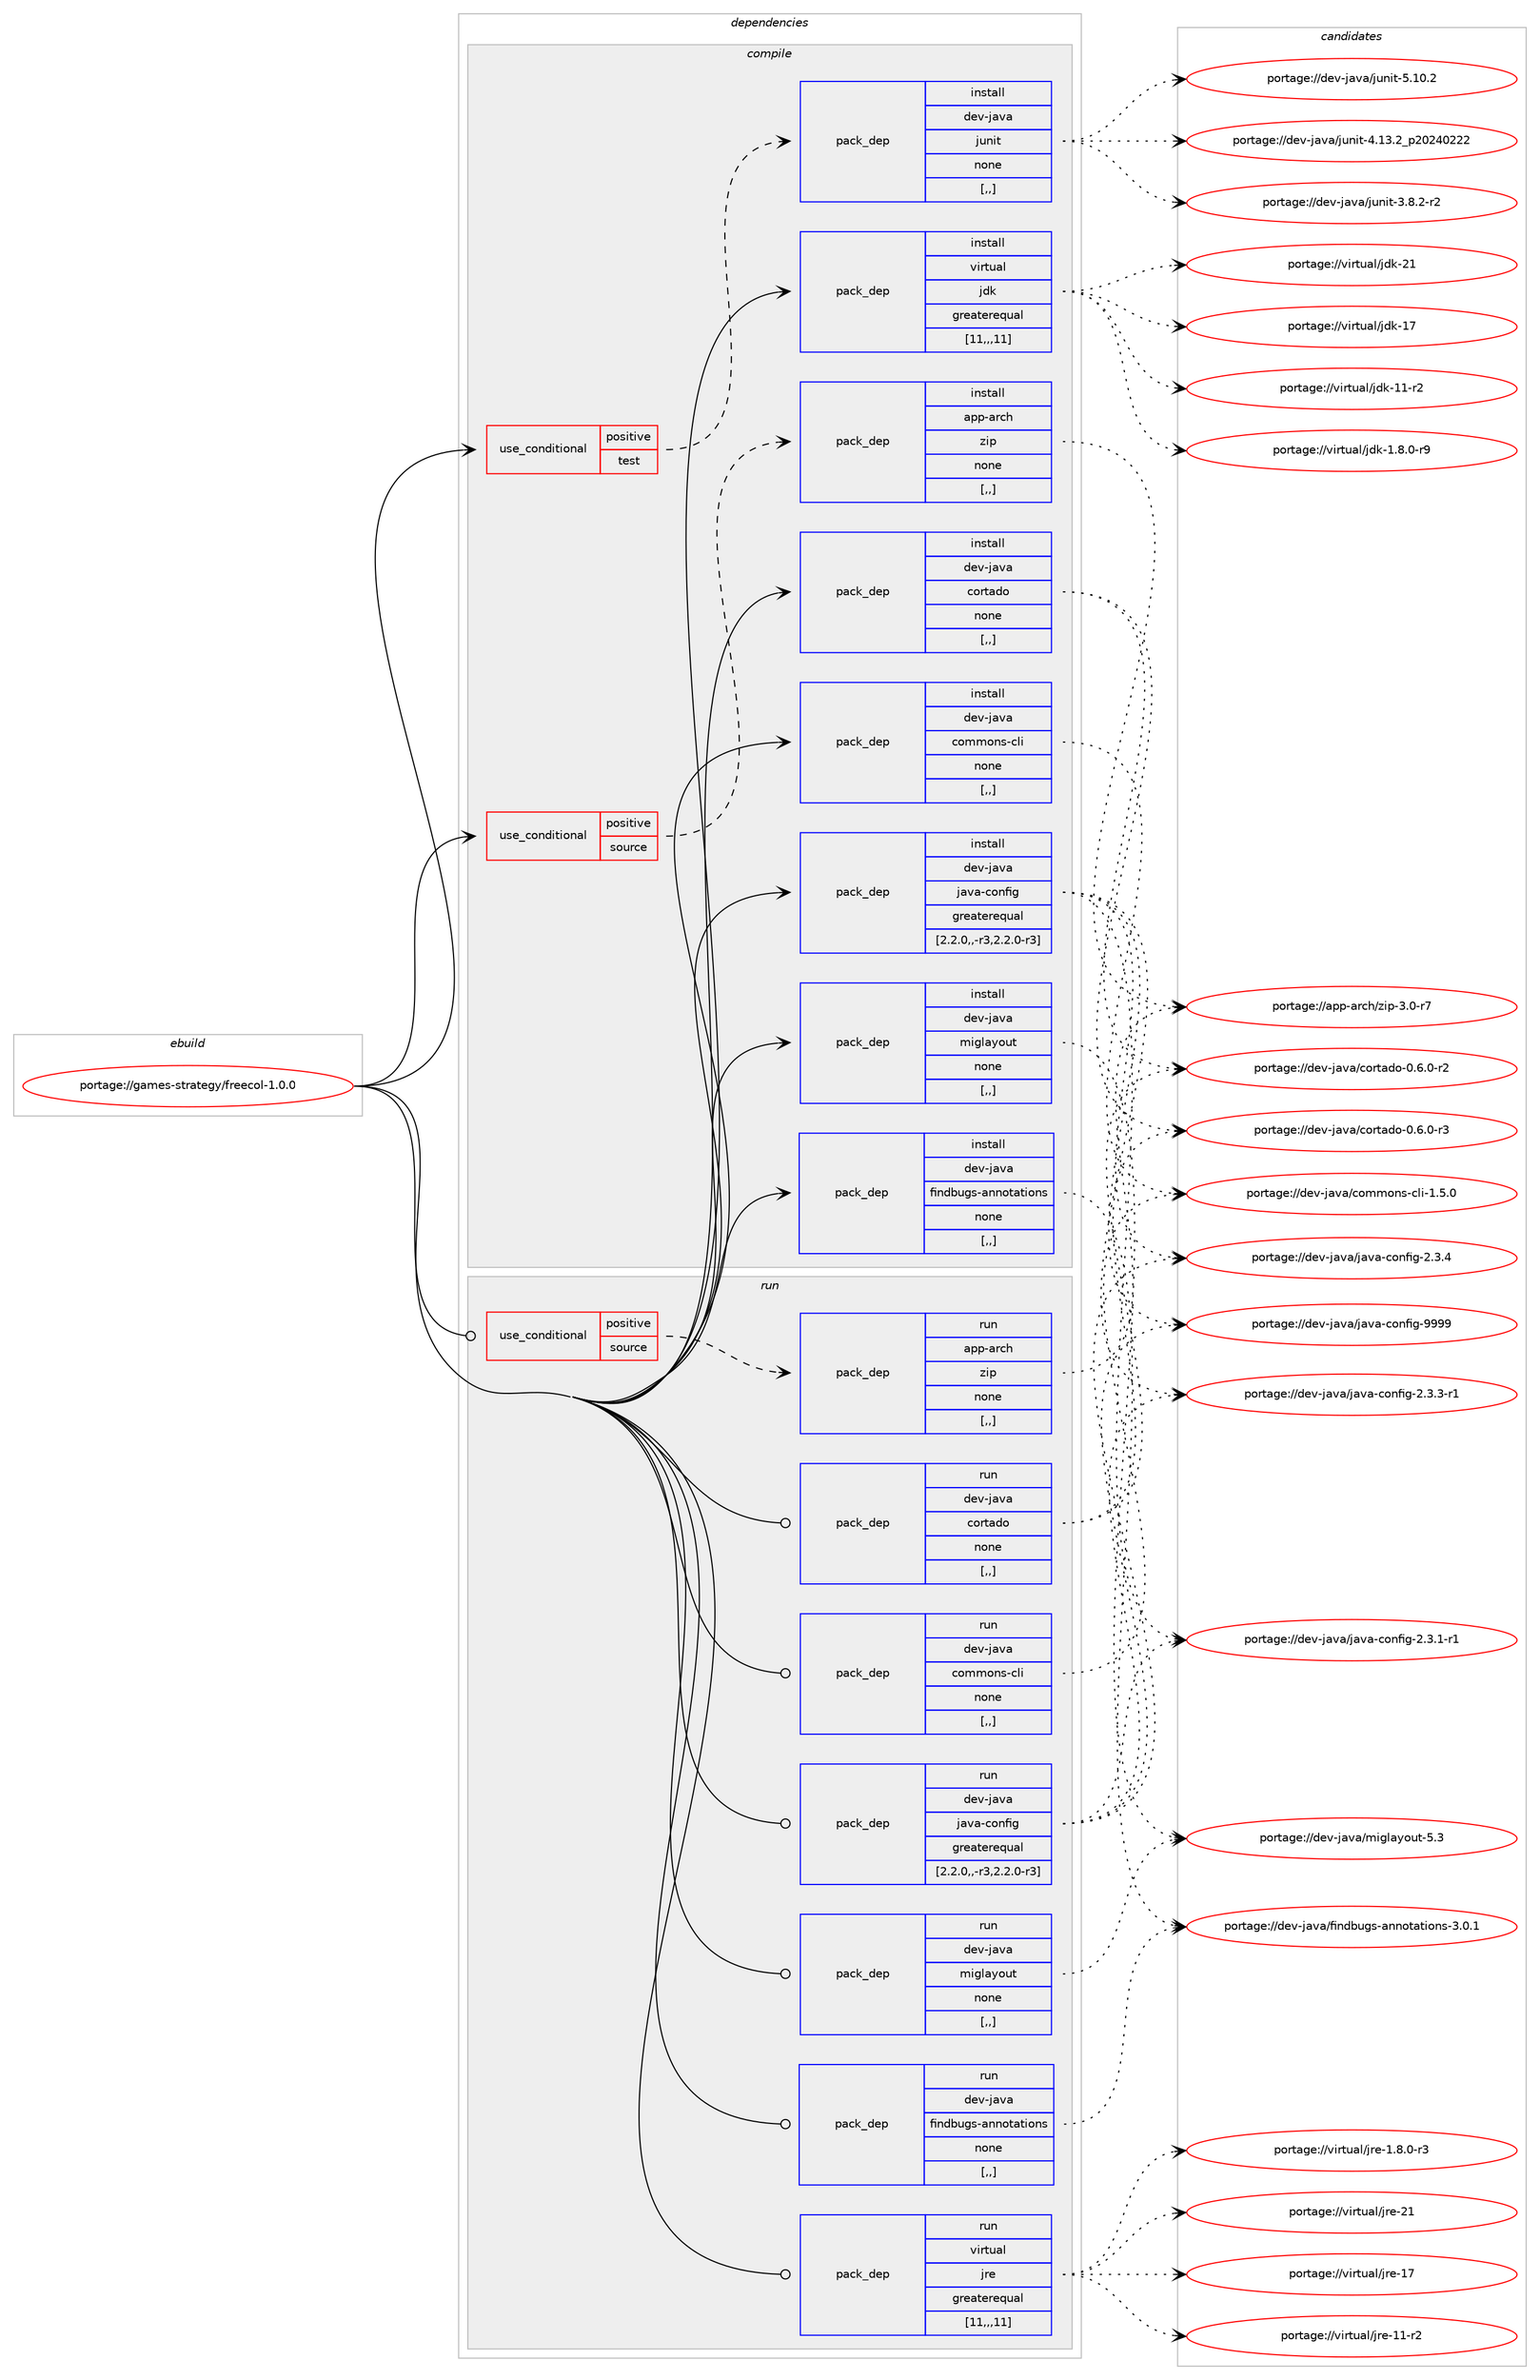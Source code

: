 digraph prolog {

# *************
# Graph options
# *************

newrank=true;
concentrate=true;
compound=true;
graph [rankdir=LR,fontname=Helvetica,fontsize=10,ranksep=1.5];#, ranksep=2.5, nodesep=0.2];
edge  [arrowhead=vee];
node  [fontname=Helvetica,fontsize=10];

# **********
# The ebuild
# **********

subgraph cluster_leftcol {
color=gray;
label=<<i>ebuild</i>>;
id [label="portage://games-strategy/freecol-1.0.0", color=red, width=4, href="../games-strategy/freecol-1.0.0.svg"];
}

# ****************
# The dependencies
# ****************

subgraph cluster_midcol {
color=gray;
label=<<i>dependencies</i>>;
subgraph cluster_compile {
fillcolor="#eeeeee";
style=filled;
label=<<i>compile</i>>;
subgraph cond64666 {
dependency233928 [label=<<TABLE BORDER="0" CELLBORDER="1" CELLSPACING="0" CELLPADDING="4"><TR><TD ROWSPAN="3" CELLPADDING="10">use_conditional</TD></TR><TR><TD>positive</TD></TR><TR><TD>source</TD></TR></TABLE>>, shape=none, color=red];
subgraph pack167720 {
dependency233929 [label=<<TABLE BORDER="0" CELLBORDER="1" CELLSPACING="0" CELLPADDING="4" WIDTH="220"><TR><TD ROWSPAN="6" CELLPADDING="30">pack_dep</TD></TR><TR><TD WIDTH="110">install</TD></TR><TR><TD>app-arch</TD></TR><TR><TD>zip</TD></TR><TR><TD>none</TD></TR><TR><TD>[,,]</TD></TR></TABLE>>, shape=none, color=blue];
}
dependency233928:e -> dependency233929:w [weight=20,style="dashed",arrowhead="vee"];
}
id:e -> dependency233928:w [weight=20,style="solid",arrowhead="vee"];
subgraph cond64667 {
dependency233930 [label=<<TABLE BORDER="0" CELLBORDER="1" CELLSPACING="0" CELLPADDING="4"><TR><TD ROWSPAN="3" CELLPADDING="10">use_conditional</TD></TR><TR><TD>positive</TD></TR><TR><TD>test</TD></TR></TABLE>>, shape=none, color=red];
subgraph pack167721 {
dependency233931 [label=<<TABLE BORDER="0" CELLBORDER="1" CELLSPACING="0" CELLPADDING="4" WIDTH="220"><TR><TD ROWSPAN="6" CELLPADDING="30">pack_dep</TD></TR><TR><TD WIDTH="110">install</TD></TR><TR><TD>dev-java</TD></TR><TR><TD>junit</TD></TR><TR><TD>none</TD></TR><TR><TD>[,,]</TD></TR></TABLE>>, shape=none, color=blue];
}
dependency233930:e -> dependency233931:w [weight=20,style="dashed",arrowhead="vee"];
}
id:e -> dependency233930:w [weight=20,style="solid",arrowhead="vee"];
subgraph pack167722 {
dependency233932 [label=<<TABLE BORDER="0" CELLBORDER="1" CELLSPACING="0" CELLPADDING="4" WIDTH="220"><TR><TD ROWSPAN="6" CELLPADDING="30">pack_dep</TD></TR><TR><TD WIDTH="110">install</TD></TR><TR><TD>dev-java</TD></TR><TR><TD>commons-cli</TD></TR><TR><TD>none</TD></TR><TR><TD>[,,]</TD></TR></TABLE>>, shape=none, color=blue];
}
id:e -> dependency233932:w [weight=20,style="solid",arrowhead="vee"];
subgraph pack167723 {
dependency233933 [label=<<TABLE BORDER="0" CELLBORDER="1" CELLSPACING="0" CELLPADDING="4" WIDTH="220"><TR><TD ROWSPAN="6" CELLPADDING="30">pack_dep</TD></TR><TR><TD WIDTH="110">install</TD></TR><TR><TD>dev-java</TD></TR><TR><TD>cortado</TD></TR><TR><TD>none</TD></TR><TR><TD>[,,]</TD></TR></TABLE>>, shape=none, color=blue];
}
id:e -> dependency233933:w [weight=20,style="solid",arrowhead="vee"];
subgraph pack167724 {
dependency233934 [label=<<TABLE BORDER="0" CELLBORDER="1" CELLSPACING="0" CELLPADDING="4" WIDTH="220"><TR><TD ROWSPAN="6" CELLPADDING="30">pack_dep</TD></TR><TR><TD WIDTH="110">install</TD></TR><TR><TD>dev-java</TD></TR><TR><TD>findbugs-annotations</TD></TR><TR><TD>none</TD></TR><TR><TD>[,,]</TD></TR></TABLE>>, shape=none, color=blue];
}
id:e -> dependency233934:w [weight=20,style="solid",arrowhead="vee"];
subgraph pack167725 {
dependency233935 [label=<<TABLE BORDER="0" CELLBORDER="1" CELLSPACING="0" CELLPADDING="4" WIDTH="220"><TR><TD ROWSPAN="6" CELLPADDING="30">pack_dep</TD></TR><TR><TD WIDTH="110">install</TD></TR><TR><TD>dev-java</TD></TR><TR><TD>java-config</TD></TR><TR><TD>greaterequal</TD></TR><TR><TD>[2.2.0,,-r3,2.2.0-r3]</TD></TR></TABLE>>, shape=none, color=blue];
}
id:e -> dependency233935:w [weight=20,style="solid",arrowhead="vee"];
subgraph pack167726 {
dependency233936 [label=<<TABLE BORDER="0" CELLBORDER="1" CELLSPACING="0" CELLPADDING="4" WIDTH="220"><TR><TD ROWSPAN="6" CELLPADDING="30">pack_dep</TD></TR><TR><TD WIDTH="110">install</TD></TR><TR><TD>dev-java</TD></TR><TR><TD>miglayout</TD></TR><TR><TD>none</TD></TR><TR><TD>[,,]</TD></TR></TABLE>>, shape=none, color=blue];
}
id:e -> dependency233936:w [weight=20,style="solid",arrowhead="vee"];
subgraph pack167727 {
dependency233937 [label=<<TABLE BORDER="0" CELLBORDER="1" CELLSPACING="0" CELLPADDING="4" WIDTH="220"><TR><TD ROWSPAN="6" CELLPADDING="30">pack_dep</TD></TR><TR><TD WIDTH="110">install</TD></TR><TR><TD>virtual</TD></TR><TR><TD>jdk</TD></TR><TR><TD>greaterequal</TD></TR><TR><TD>[11,,,11]</TD></TR></TABLE>>, shape=none, color=blue];
}
id:e -> dependency233937:w [weight=20,style="solid",arrowhead="vee"];
}
subgraph cluster_compileandrun {
fillcolor="#eeeeee";
style=filled;
label=<<i>compile and run</i>>;
}
subgraph cluster_run {
fillcolor="#eeeeee";
style=filled;
label=<<i>run</i>>;
subgraph cond64668 {
dependency233938 [label=<<TABLE BORDER="0" CELLBORDER="1" CELLSPACING="0" CELLPADDING="4"><TR><TD ROWSPAN="3" CELLPADDING="10">use_conditional</TD></TR><TR><TD>positive</TD></TR><TR><TD>source</TD></TR></TABLE>>, shape=none, color=red];
subgraph pack167728 {
dependency233939 [label=<<TABLE BORDER="0" CELLBORDER="1" CELLSPACING="0" CELLPADDING="4" WIDTH="220"><TR><TD ROWSPAN="6" CELLPADDING="30">pack_dep</TD></TR><TR><TD WIDTH="110">run</TD></TR><TR><TD>app-arch</TD></TR><TR><TD>zip</TD></TR><TR><TD>none</TD></TR><TR><TD>[,,]</TD></TR></TABLE>>, shape=none, color=blue];
}
dependency233938:e -> dependency233939:w [weight=20,style="dashed",arrowhead="vee"];
}
id:e -> dependency233938:w [weight=20,style="solid",arrowhead="odot"];
subgraph pack167729 {
dependency233940 [label=<<TABLE BORDER="0" CELLBORDER="1" CELLSPACING="0" CELLPADDING="4" WIDTH="220"><TR><TD ROWSPAN="6" CELLPADDING="30">pack_dep</TD></TR><TR><TD WIDTH="110">run</TD></TR><TR><TD>dev-java</TD></TR><TR><TD>commons-cli</TD></TR><TR><TD>none</TD></TR><TR><TD>[,,]</TD></TR></TABLE>>, shape=none, color=blue];
}
id:e -> dependency233940:w [weight=20,style="solid",arrowhead="odot"];
subgraph pack167730 {
dependency233941 [label=<<TABLE BORDER="0" CELLBORDER="1" CELLSPACING="0" CELLPADDING="4" WIDTH="220"><TR><TD ROWSPAN="6" CELLPADDING="30">pack_dep</TD></TR><TR><TD WIDTH="110">run</TD></TR><TR><TD>dev-java</TD></TR><TR><TD>cortado</TD></TR><TR><TD>none</TD></TR><TR><TD>[,,]</TD></TR></TABLE>>, shape=none, color=blue];
}
id:e -> dependency233941:w [weight=20,style="solid",arrowhead="odot"];
subgraph pack167731 {
dependency233942 [label=<<TABLE BORDER="0" CELLBORDER="1" CELLSPACING="0" CELLPADDING="4" WIDTH="220"><TR><TD ROWSPAN="6" CELLPADDING="30">pack_dep</TD></TR><TR><TD WIDTH="110">run</TD></TR><TR><TD>dev-java</TD></TR><TR><TD>findbugs-annotations</TD></TR><TR><TD>none</TD></TR><TR><TD>[,,]</TD></TR></TABLE>>, shape=none, color=blue];
}
id:e -> dependency233942:w [weight=20,style="solid",arrowhead="odot"];
subgraph pack167732 {
dependency233943 [label=<<TABLE BORDER="0" CELLBORDER="1" CELLSPACING="0" CELLPADDING="4" WIDTH="220"><TR><TD ROWSPAN="6" CELLPADDING="30">pack_dep</TD></TR><TR><TD WIDTH="110">run</TD></TR><TR><TD>dev-java</TD></TR><TR><TD>java-config</TD></TR><TR><TD>greaterequal</TD></TR><TR><TD>[2.2.0,,-r3,2.2.0-r3]</TD></TR></TABLE>>, shape=none, color=blue];
}
id:e -> dependency233943:w [weight=20,style="solid",arrowhead="odot"];
subgraph pack167733 {
dependency233944 [label=<<TABLE BORDER="0" CELLBORDER="1" CELLSPACING="0" CELLPADDING="4" WIDTH="220"><TR><TD ROWSPAN="6" CELLPADDING="30">pack_dep</TD></TR><TR><TD WIDTH="110">run</TD></TR><TR><TD>dev-java</TD></TR><TR><TD>miglayout</TD></TR><TR><TD>none</TD></TR><TR><TD>[,,]</TD></TR></TABLE>>, shape=none, color=blue];
}
id:e -> dependency233944:w [weight=20,style="solid",arrowhead="odot"];
subgraph pack167734 {
dependency233945 [label=<<TABLE BORDER="0" CELLBORDER="1" CELLSPACING="0" CELLPADDING="4" WIDTH="220"><TR><TD ROWSPAN="6" CELLPADDING="30">pack_dep</TD></TR><TR><TD WIDTH="110">run</TD></TR><TR><TD>virtual</TD></TR><TR><TD>jre</TD></TR><TR><TD>greaterequal</TD></TR><TR><TD>[11,,,11]</TD></TR></TABLE>>, shape=none, color=blue];
}
id:e -> dependency233945:w [weight=20,style="solid",arrowhead="odot"];
}
}

# **************
# The candidates
# **************

subgraph cluster_choices {
rank=same;
color=gray;
label=<<i>candidates</i>>;

subgraph choice167720 {
color=black;
nodesep=1;
choice9711211245971149910447122105112455146484511455 [label="portage://app-arch/zip-3.0-r7", color=red, width=4,href="../app-arch/zip-3.0-r7.svg"];
dependency233929:e -> choice9711211245971149910447122105112455146484511455:w [style=dotted,weight="100"];
}
subgraph choice167721 {
color=black;
nodesep=1;
choice1001011184510697118974710611711010511645534649484650 [label="portage://dev-java/junit-5.10.2", color=red, width=4,href="../dev-java/junit-5.10.2.svg"];
choice1001011184510697118974710611711010511645524649514650951125048505248505050 [label="portage://dev-java/junit-4.13.2_p20240222", color=red, width=4,href="../dev-java/junit-4.13.2_p20240222.svg"];
choice100101118451069711897471061171101051164551465646504511450 [label="portage://dev-java/junit-3.8.2-r2", color=red, width=4,href="../dev-java/junit-3.8.2-r2.svg"];
dependency233931:e -> choice1001011184510697118974710611711010511645534649484650:w [style=dotted,weight="100"];
dependency233931:e -> choice1001011184510697118974710611711010511645524649514650951125048505248505050:w [style=dotted,weight="100"];
dependency233931:e -> choice100101118451069711897471061171101051164551465646504511450:w [style=dotted,weight="100"];
}
subgraph choice167722 {
color=black;
nodesep=1;
choice10010111845106971189747991111091091111101154599108105454946534648 [label="portage://dev-java/commons-cli-1.5.0", color=red, width=4,href="../dev-java/commons-cli-1.5.0.svg"];
dependency233932:e -> choice10010111845106971189747991111091091111101154599108105454946534648:w [style=dotted,weight="100"];
}
subgraph choice167723 {
color=black;
nodesep=1;
choice1001011184510697118974799111114116971001114548465446484511451 [label="portage://dev-java/cortado-0.6.0-r3", color=red, width=4,href="../dev-java/cortado-0.6.0-r3.svg"];
choice1001011184510697118974799111114116971001114548465446484511450 [label="portage://dev-java/cortado-0.6.0-r2", color=red, width=4,href="../dev-java/cortado-0.6.0-r2.svg"];
dependency233933:e -> choice1001011184510697118974799111114116971001114548465446484511451:w [style=dotted,weight="100"];
dependency233933:e -> choice1001011184510697118974799111114116971001114548465446484511450:w [style=dotted,weight="100"];
}
subgraph choice167724 {
color=black;
nodesep=1;
choice1001011184510697118974710210511010098117103115459711011011111697116105111110115455146484649 [label="portage://dev-java/findbugs-annotations-3.0.1", color=red, width=4,href="../dev-java/findbugs-annotations-3.0.1.svg"];
dependency233934:e -> choice1001011184510697118974710210511010098117103115459711011011111697116105111110115455146484649:w [style=dotted,weight="100"];
}
subgraph choice167725 {
color=black;
nodesep=1;
choice10010111845106971189747106971189745991111101021051034557575757 [label="portage://dev-java/java-config-9999", color=red, width=4,href="../dev-java/java-config-9999.svg"];
choice1001011184510697118974710697118974599111110102105103455046514652 [label="portage://dev-java/java-config-2.3.4", color=red, width=4,href="../dev-java/java-config-2.3.4.svg"];
choice10010111845106971189747106971189745991111101021051034550465146514511449 [label="portage://dev-java/java-config-2.3.3-r1", color=red, width=4,href="../dev-java/java-config-2.3.3-r1.svg"];
choice10010111845106971189747106971189745991111101021051034550465146494511449 [label="portage://dev-java/java-config-2.3.1-r1", color=red, width=4,href="../dev-java/java-config-2.3.1-r1.svg"];
dependency233935:e -> choice10010111845106971189747106971189745991111101021051034557575757:w [style=dotted,weight="100"];
dependency233935:e -> choice1001011184510697118974710697118974599111110102105103455046514652:w [style=dotted,weight="100"];
dependency233935:e -> choice10010111845106971189747106971189745991111101021051034550465146514511449:w [style=dotted,weight="100"];
dependency233935:e -> choice10010111845106971189747106971189745991111101021051034550465146494511449:w [style=dotted,weight="100"];
}
subgraph choice167726 {
color=black;
nodesep=1;
choice100101118451069711897471091051031089712111111711645534651 [label="portage://dev-java/miglayout-5.3", color=red, width=4,href="../dev-java/miglayout-5.3.svg"];
dependency233936:e -> choice100101118451069711897471091051031089712111111711645534651:w [style=dotted,weight="100"];
}
subgraph choice167727 {
color=black;
nodesep=1;
choice1181051141161179710847106100107455049 [label="portage://virtual/jdk-21", color=red, width=4,href="../virtual/jdk-21.svg"];
choice1181051141161179710847106100107454955 [label="portage://virtual/jdk-17", color=red, width=4,href="../virtual/jdk-17.svg"];
choice11810511411611797108471061001074549494511450 [label="portage://virtual/jdk-11-r2", color=red, width=4,href="../virtual/jdk-11-r2.svg"];
choice11810511411611797108471061001074549465646484511457 [label="portage://virtual/jdk-1.8.0-r9", color=red, width=4,href="../virtual/jdk-1.8.0-r9.svg"];
dependency233937:e -> choice1181051141161179710847106100107455049:w [style=dotted,weight="100"];
dependency233937:e -> choice1181051141161179710847106100107454955:w [style=dotted,weight="100"];
dependency233937:e -> choice11810511411611797108471061001074549494511450:w [style=dotted,weight="100"];
dependency233937:e -> choice11810511411611797108471061001074549465646484511457:w [style=dotted,weight="100"];
}
subgraph choice167728 {
color=black;
nodesep=1;
choice9711211245971149910447122105112455146484511455 [label="portage://app-arch/zip-3.0-r7", color=red, width=4,href="../app-arch/zip-3.0-r7.svg"];
dependency233939:e -> choice9711211245971149910447122105112455146484511455:w [style=dotted,weight="100"];
}
subgraph choice167729 {
color=black;
nodesep=1;
choice10010111845106971189747991111091091111101154599108105454946534648 [label="portage://dev-java/commons-cli-1.5.0", color=red, width=4,href="../dev-java/commons-cli-1.5.0.svg"];
dependency233940:e -> choice10010111845106971189747991111091091111101154599108105454946534648:w [style=dotted,weight="100"];
}
subgraph choice167730 {
color=black;
nodesep=1;
choice1001011184510697118974799111114116971001114548465446484511451 [label="portage://dev-java/cortado-0.6.0-r3", color=red, width=4,href="../dev-java/cortado-0.6.0-r3.svg"];
choice1001011184510697118974799111114116971001114548465446484511450 [label="portage://dev-java/cortado-0.6.0-r2", color=red, width=4,href="../dev-java/cortado-0.6.0-r2.svg"];
dependency233941:e -> choice1001011184510697118974799111114116971001114548465446484511451:w [style=dotted,weight="100"];
dependency233941:e -> choice1001011184510697118974799111114116971001114548465446484511450:w [style=dotted,weight="100"];
}
subgraph choice167731 {
color=black;
nodesep=1;
choice1001011184510697118974710210511010098117103115459711011011111697116105111110115455146484649 [label="portage://dev-java/findbugs-annotations-3.0.1", color=red, width=4,href="../dev-java/findbugs-annotations-3.0.1.svg"];
dependency233942:e -> choice1001011184510697118974710210511010098117103115459711011011111697116105111110115455146484649:w [style=dotted,weight="100"];
}
subgraph choice167732 {
color=black;
nodesep=1;
choice10010111845106971189747106971189745991111101021051034557575757 [label="portage://dev-java/java-config-9999", color=red, width=4,href="../dev-java/java-config-9999.svg"];
choice1001011184510697118974710697118974599111110102105103455046514652 [label="portage://dev-java/java-config-2.3.4", color=red, width=4,href="../dev-java/java-config-2.3.4.svg"];
choice10010111845106971189747106971189745991111101021051034550465146514511449 [label="portage://dev-java/java-config-2.3.3-r1", color=red, width=4,href="../dev-java/java-config-2.3.3-r1.svg"];
choice10010111845106971189747106971189745991111101021051034550465146494511449 [label="portage://dev-java/java-config-2.3.1-r1", color=red, width=4,href="../dev-java/java-config-2.3.1-r1.svg"];
dependency233943:e -> choice10010111845106971189747106971189745991111101021051034557575757:w [style=dotted,weight="100"];
dependency233943:e -> choice1001011184510697118974710697118974599111110102105103455046514652:w [style=dotted,weight="100"];
dependency233943:e -> choice10010111845106971189747106971189745991111101021051034550465146514511449:w [style=dotted,weight="100"];
dependency233943:e -> choice10010111845106971189747106971189745991111101021051034550465146494511449:w [style=dotted,weight="100"];
}
subgraph choice167733 {
color=black;
nodesep=1;
choice100101118451069711897471091051031089712111111711645534651 [label="portage://dev-java/miglayout-5.3", color=red, width=4,href="../dev-java/miglayout-5.3.svg"];
dependency233944:e -> choice100101118451069711897471091051031089712111111711645534651:w [style=dotted,weight="100"];
}
subgraph choice167734 {
color=black;
nodesep=1;
choice1181051141161179710847106114101455049 [label="portage://virtual/jre-21", color=red, width=4,href="../virtual/jre-21.svg"];
choice1181051141161179710847106114101454955 [label="portage://virtual/jre-17", color=red, width=4,href="../virtual/jre-17.svg"];
choice11810511411611797108471061141014549494511450 [label="portage://virtual/jre-11-r2", color=red, width=4,href="../virtual/jre-11-r2.svg"];
choice11810511411611797108471061141014549465646484511451 [label="portage://virtual/jre-1.8.0-r3", color=red, width=4,href="../virtual/jre-1.8.0-r3.svg"];
dependency233945:e -> choice1181051141161179710847106114101455049:w [style=dotted,weight="100"];
dependency233945:e -> choice1181051141161179710847106114101454955:w [style=dotted,weight="100"];
dependency233945:e -> choice11810511411611797108471061141014549494511450:w [style=dotted,weight="100"];
dependency233945:e -> choice11810511411611797108471061141014549465646484511451:w [style=dotted,weight="100"];
}
}

}

